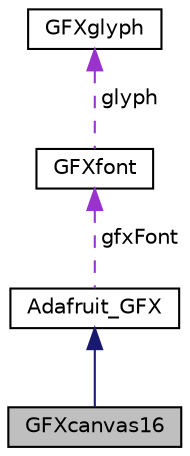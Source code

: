 digraph "GFXcanvas16"
{
  edge [fontname="Helvetica",fontsize="10",labelfontname="Helvetica",labelfontsize="10"];
  node [fontname="Helvetica",fontsize="10",shape=record];
  Node2 [label="GFXcanvas16",height=0.2,width=0.4,color="black", fillcolor="grey75", style="filled", fontcolor="black"];
  Node3 -> Node2 [dir="back",color="midnightblue",fontsize="10",style="solid",fontname="Helvetica"];
  Node3 [label="Adafruit_GFX",height=0.2,width=0.4,color="black", fillcolor="white", style="filled",URL="$class_adafruit___g_f_x.html"];
  Node4 -> Node3 [dir="back",color="darkorchid3",fontsize="10",style="dashed",label=" gfxFont" ,fontname="Helvetica"];
  Node4 [label="GFXfont",height=0.2,width=0.4,color="black", fillcolor="white", style="filled",URL="$struct_g_f_xfont.html"];
  Node5 -> Node4 [dir="back",color="darkorchid3",fontsize="10",style="dashed",label=" glyph" ,fontname="Helvetica"];
  Node5 [label="GFXglyph",height=0.2,width=0.4,color="black", fillcolor="white", style="filled",URL="$struct_g_f_xglyph.html"];
}
